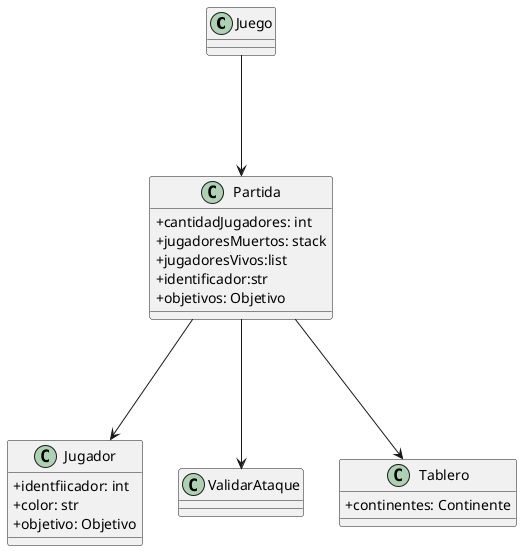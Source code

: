 @startuml
skinparam classAttributeIconSize 0

class Juego {
       
}

class Partida{
        + cantidadJugadores: int
        +jugadoresMuertos: stack 
        +jugadoresVivos:list 
        +identificador:str 
        +objetivos: Objetivo
}

class Jugador{
        +identfiicador: int 
        + color: str
        +objetivo: Objetivo 
}

class ValidarAtaque{}

class Tablero{
        +continentes: Continente
} 


Juego ---> Partida
Partida ---> Jugador
Partida ---> ValidarAtaque
Partida ---> Tablero

@enduml